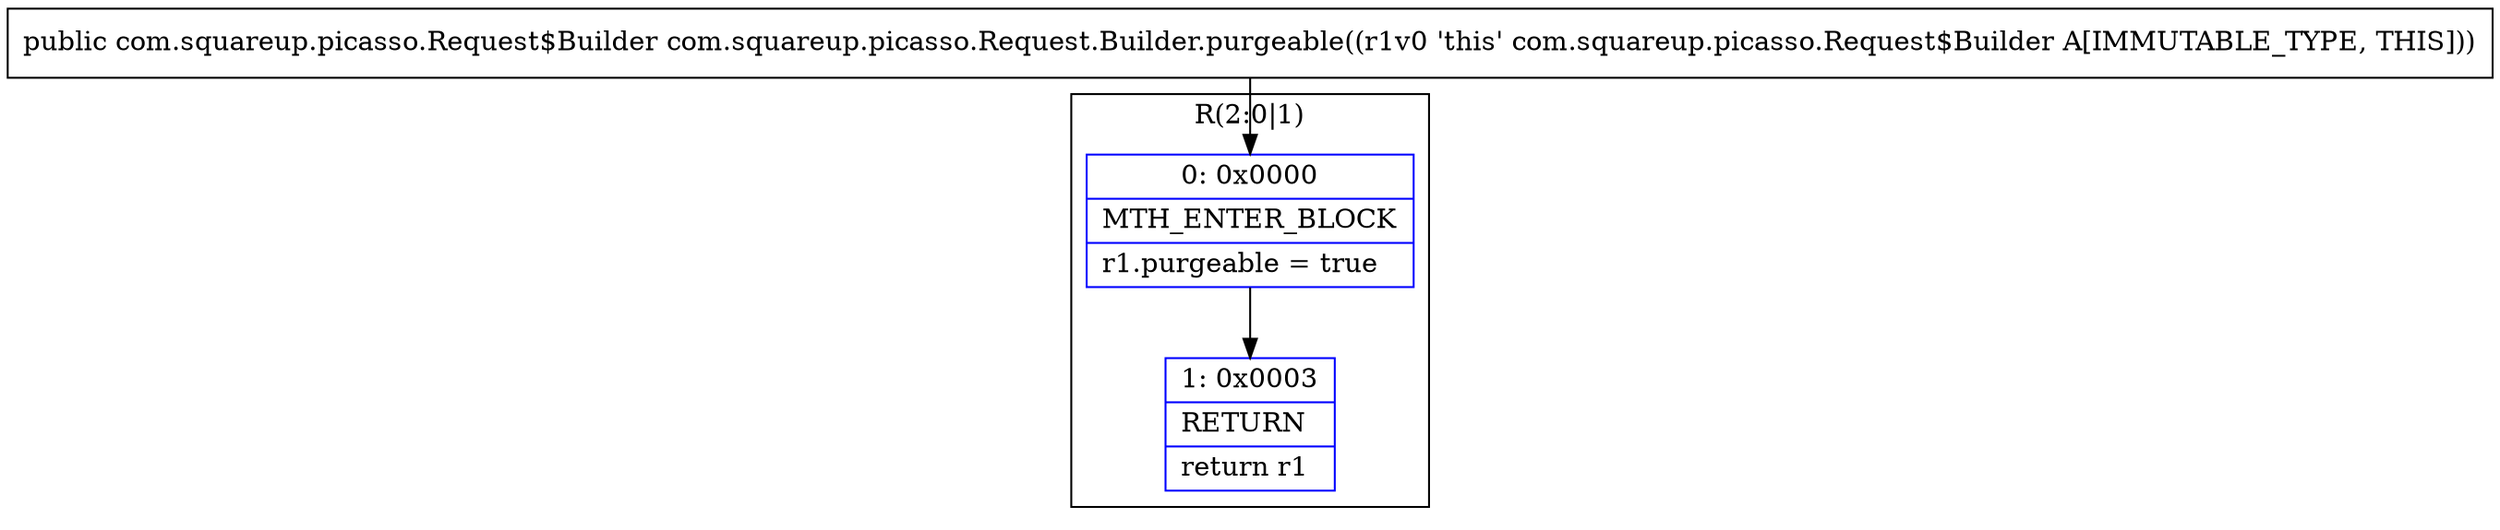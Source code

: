 digraph "CFG forcom.squareup.picasso.Request.Builder.purgeable()Lcom\/squareup\/picasso\/Request$Builder;" {
subgraph cluster_Region_1424242118 {
label = "R(2:0|1)";
node [shape=record,color=blue];
Node_0 [shape=record,label="{0\:\ 0x0000|MTH_ENTER_BLOCK\l|r1.purgeable = true\l}"];
Node_1 [shape=record,label="{1\:\ 0x0003|RETURN\l|return r1\l}"];
}
MethodNode[shape=record,label="{public com.squareup.picasso.Request$Builder com.squareup.picasso.Request.Builder.purgeable((r1v0 'this' com.squareup.picasso.Request$Builder A[IMMUTABLE_TYPE, THIS])) }"];
MethodNode -> Node_0;
Node_0 -> Node_1;
}

